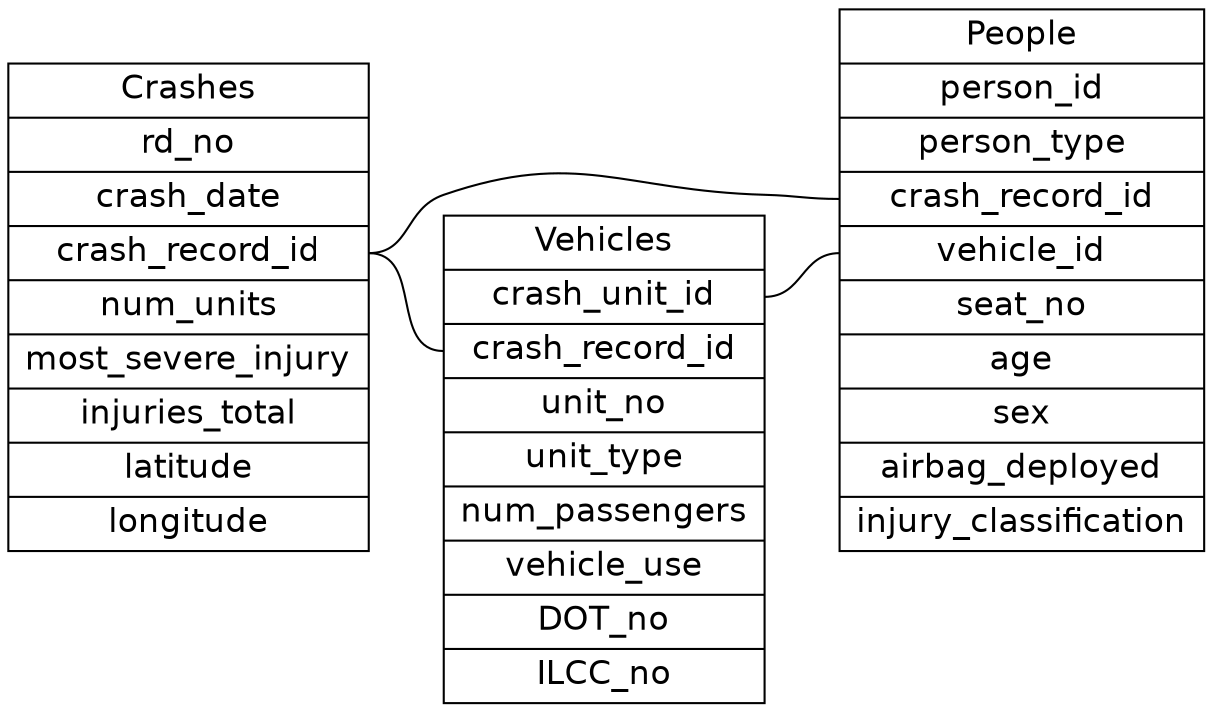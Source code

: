 digraph g {
  graph [rankdir = "LR"]
  
  node [fontsize = "16" shape="record" fontname = "Helvetica"];
  "crashes" [label = "Crashes | rd_no | crash_date | <f0> crash_record_id | num_units | most_severe_injury | injuries_total | latitude | longitude"];
  
  "vehicles" [label = "Vehicles |<f0> crash_unit_id |<f1> crash_record_id | unit_no | unit_type | num_passengers | vehicle_use | DOT_no | ILCC_no"];
  
  "people" [label = "People | person_id | person_type |<f0> crash_record_id |<f1> vehicle_id | seat_no | age | sex | airbag_deployed | injury_classification"];
  
  edge [arrowhead = "none"];
  "crashes":f0 -> "vehicles":f1;
  "crashes":f0 -> "people":f0;
  "vehicles":f0 -> "people":f1;
}
